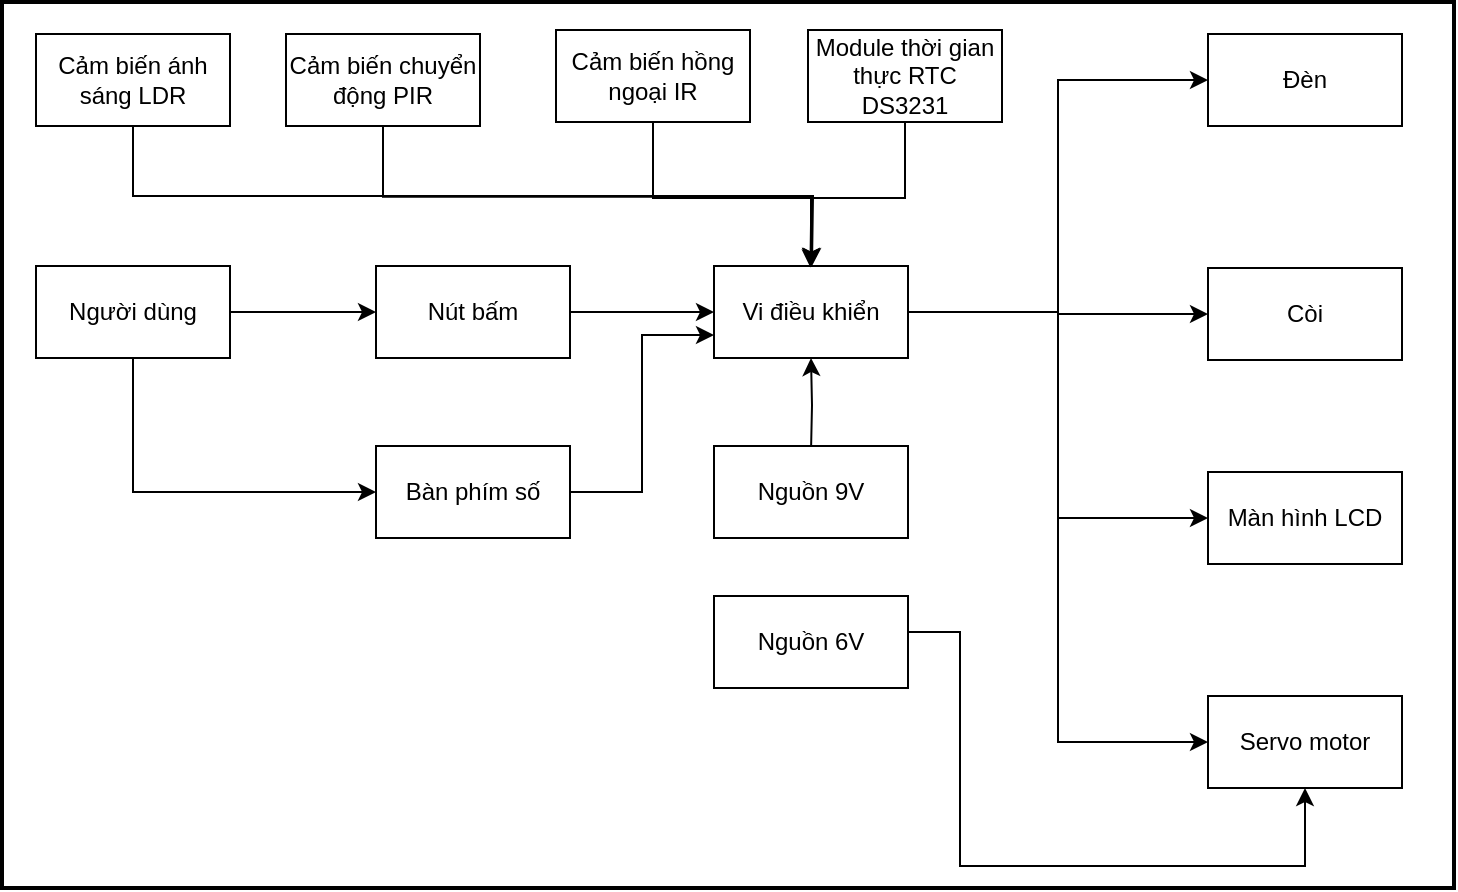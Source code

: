 <mxfile version="26.2.15" pages="2">
  <diagram name="Page-1" id="7poHv31PEjr8naybO93O">
    <mxGraphModel dx="1034" dy="536" grid="0" gridSize="10" guides="1" tooltips="1" connect="1" arrows="1" fold="1" page="1" pageScale="1" pageWidth="827" pageHeight="1169" background="none" math="0" shadow="0">
      <root>
        <mxCell id="0" />
        <mxCell id="1" parent="0" />
        <mxCell id="ulHE746a1Lr0ZhgHCjJH-11" value="" style="rounded=0;whiteSpace=wrap;html=1;rotation=0;strokeColor=default;strokeWidth=2;" parent="1" vertex="1">
          <mxGeometry x="24" y="48" width="726" height="443" as="geometry" />
        </mxCell>
        <mxCell id="ml06GpzywyC4hJk5AF-Q-6" style="edgeStyle=orthogonalEdgeStyle;rounded=0;orthogonalLoop=1;jettySize=auto;html=1;exitX=1;exitY=0.5;exitDx=0;exitDy=0;entryX=0;entryY=0.5;entryDx=0;entryDy=0;" parent="1" source="ml06GpzywyC4hJk5AF-Q-2" target="ml06GpzywyC4hJk5AF-Q-4" edge="1">
          <mxGeometry relative="1" as="geometry" />
        </mxCell>
        <mxCell id="fQpwmtalvufMb12PAkrU-5" style="edgeStyle=orthogonalEdgeStyle;rounded=0;orthogonalLoop=1;jettySize=auto;html=1;exitX=0.5;exitY=1;exitDx=0;exitDy=0;entryX=0;entryY=0.5;entryDx=0;entryDy=0;" parent="1" source="ml06GpzywyC4hJk5AF-Q-2" target="fQpwmtalvufMb12PAkrU-4" edge="1">
          <mxGeometry relative="1" as="geometry" />
        </mxCell>
        <mxCell id="ml06GpzywyC4hJk5AF-Q-2" value="&lt;div&gt;Người dùng&lt;/div&gt;" style="rounded=0;whiteSpace=wrap;html=1;" parent="1" vertex="1">
          <mxGeometry x="41" y="180" width="97" height="46" as="geometry" />
        </mxCell>
        <mxCell id="ml06GpzywyC4hJk5AF-Q-8" style="edgeStyle=orthogonalEdgeStyle;rounded=0;orthogonalLoop=1;jettySize=auto;html=1;exitX=1;exitY=0.5;exitDx=0;exitDy=0;entryX=0;entryY=0.5;entryDx=0;entryDy=0;" parent="1" source="ml06GpzywyC4hJk5AF-Q-4" target="ml06GpzywyC4hJk5AF-Q-7" edge="1">
          <mxGeometry relative="1" as="geometry" />
        </mxCell>
        <mxCell id="ml06GpzywyC4hJk5AF-Q-4" value="&lt;div&gt;Nút bấm&lt;/div&gt;" style="rounded=0;whiteSpace=wrap;html=1;" parent="1" vertex="1">
          <mxGeometry x="211" y="180" width="97" height="46" as="geometry" />
        </mxCell>
        <mxCell id="ml06GpzywyC4hJk5AF-Q-23" style="edgeStyle=orthogonalEdgeStyle;rounded=0;orthogonalLoop=1;jettySize=auto;html=1;exitX=1;exitY=0.5;exitDx=0;exitDy=0;entryX=0;entryY=0.5;entryDx=0;entryDy=0;" parent="1" source="ml06GpzywyC4hJk5AF-Q-7" target="fQpwmtalvufMb12PAkrU-1" edge="1">
          <mxGeometry relative="1" as="geometry">
            <mxPoint x="567" y="90" as="targetPoint" />
          </mxGeometry>
        </mxCell>
        <mxCell id="ml06GpzywyC4hJk5AF-Q-24" style="edgeStyle=orthogonalEdgeStyle;rounded=0;orthogonalLoop=1;jettySize=auto;html=1;exitX=1;exitY=0.5;exitDx=0;exitDy=0;entryX=0;entryY=0.5;entryDx=0;entryDy=0;" parent="1" source="ml06GpzywyC4hJk5AF-Q-7" target="ml06GpzywyC4hJk5AF-Q-10" edge="1">
          <mxGeometry relative="1" as="geometry" />
        </mxCell>
        <mxCell id="ml06GpzywyC4hJk5AF-Q-25" style="edgeStyle=orthogonalEdgeStyle;rounded=0;orthogonalLoop=1;jettySize=auto;html=1;exitX=1;exitY=0.5;exitDx=0;exitDy=0;entryX=0;entryY=0.5;entryDx=0;entryDy=0;" parent="1" source="ml06GpzywyC4hJk5AF-Q-7" target="ml06GpzywyC4hJk5AF-Q-11" edge="1">
          <mxGeometry relative="1" as="geometry" />
        </mxCell>
        <mxCell id="ml06GpzywyC4hJk5AF-Q-26" style="edgeStyle=orthogonalEdgeStyle;rounded=0;orthogonalLoop=1;jettySize=auto;html=1;exitX=1;exitY=0.5;exitDx=0;exitDy=0;entryX=0;entryY=0.5;entryDx=0;entryDy=0;" parent="1" source="ml06GpzywyC4hJk5AF-Q-7" target="ml06GpzywyC4hJk5AF-Q-12" edge="1">
          <mxGeometry relative="1" as="geometry" />
        </mxCell>
        <mxCell id="ml06GpzywyC4hJk5AF-Q-7" value="&lt;div&gt;Vi điều khiển&lt;/div&gt;" style="rounded=0;whiteSpace=wrap;html=1;" parent="1" vertex="1">
          <mxGeometry x="380" y="180" width="97" height="46" as="geometry" />
        </mxCell>
        <mxCell id="ml06GpzywyC4hJk5AF-Q-10" value="&lt;div&gt;Còi&lt;/div&gt;" style="rounded=0;whiteSpace=wrap;html=1;" parent="1" vertex="1">
          <mxGeometry x="627" y="181" width="97" height="46" as="geometry" />
        </mxCell>
        <mxCell id="ml06GpzywyC4hJk5AF-Q-11" value="&lt;div&gt;Màn hình LCD&lt;/div&gt;" style="rounded=0;whiteSpace=wrap;html=1;" parent="1" vertex="1">
          <mxGeometry x="627" y="283" width="97" height="46" as="geometry" />
        </mxCell>
        <mxCell id="ml06GpzywyC4hJk5AF-Q-12" value="&lt;div&gt;Servo motor&lt;/div&gt;" style="rounded=0;whiteSpace=wrap;html=1;" parent="1" vertex="1">
          <mxGeometry x="627" y="395" width="97" height="46" as="geometry" />
        </mxCell>
        <mxCell id="ulHE746a1Lr0ZhgHCjJH-3" style="edgeStyle=orthogonalEdgeStyle;rounded=0;orthogonalLoop=1;jettySize=auto;html=1;exitX=0.5;exitY=1;exitDx=0;exitDy=0;" parent="1" source="ml06GpzywyC4hJk5AF-Q-17" edge="1">
          <mxGeometry relative="1" as="geometry">
            <mxPoint x="429" y="180" as="targetPoint" />
          </mxGeometry>
        </mxCell>
        <mxCell id="ml06GpzywyC4hJk5AF-Q-17" value="Cảm biến ánh sáng LDR" style="rounded=0;whiteSpace=wrap;html=1;" parent="1" vertex="1">
          <mxGeometry x="41" y="64" width="97" height="46" as="geometry" />
        </mxCell>
        <mxCell id="ulHE746a1Lr0ZhgHCjJH-2" style="edgeStyle=orthogonalEdgeStyle;rounded=0;orthogonalLoop=1;jettySize=auto;html=1;exitX=0.5;exitY=1;exitDx=0;exitDy=0;" parent="1" source="ml06GpzywyC4hJk5AF-Q-18" edge="1">
          <mxGeometry relative="1" as="geometry">
            <mxPoint x="428.2" y="180.8" as="targetPoint" />
          </mxGeometry>
        </mxCell>
        <mxCell id="ml06GpzywyC4hJk5AF-Q-18" value="Cảm biến chuyển động PIR" style="rounded=0;whiteSpace=wrap;html=1;" parent="1" vertex="1">
          <mxGeometry x="166" y="64" width="97" height="46" as="geometry" />
        </mxCell>
        <mxCell id="ulHE746a1Lr0ZhgHCjJH-1" style="edgeStyle=orthogonalEdgeStyle;rounded=0;orthogonalLoop=1;jettySize=auto;html=1;entryX=0.5;entryY=0;entryDx=0;entryDy=0;exitX=0.5;exitY=1;exitDx=0;exitDy=0;" parent="1" source="ml06GpzywyC4hJk5AF-Q-21" target="ml06GpzywyC4hJk5AF-Q-7" edge="1">
          <mxGeometry relative="1" as="geometry">
            <Array as="points">
              <mxPoint x="350" y="146" />
              <mxPoint x="429" y="146" />
            </Array>
            <mxPoint x="347" y="133" as="sourcePoint" />
          </mxGeometry>
        </mxCell>
        <mxCell id="ml06GpzywyC4hJk5AF-Q-21" value="Cảm biến hồng ngoại IR" style="rounded=0;whiteSpace=wrap;html=1;" parent="1" vertex="1">
          <mxGeometry x="301" y="62" width="97" height="46" as="geometry" />
        </mxCell>
        <mxCell id="ulHE746a1Lr0ZhgHCjJH-5" style="edgeStyle=orthogonalEdgeStyle;rounded=0;orthogonalLoop=1;jettySize=auto;html=1;exitX=1;exitY=0.5;exitDx=0;exitDy=0;entryX=0.5;entryY=1;entryDx=0;entryDy=0;" parent="1" source="ulHE746a1Lr0ZhgHCjJH-4" target="ml06GpzywyC4hJk5AF-Q-12" edge="1">
          <mxGeometry relative="1" as="geometry">
            <Array as="points">
              <mxPoint x="477" y="363" />
              <mxPoint x="503" y="363" />
              <mxPoint x="503" y="480" />
              <mxPoint x="676" y="480" />
            </Array>
            <mxPoint x="647" y="483" as="targetPoint" />
          </mxGeometry>
        </mxCell>
        <mxCell id="ulHE746a1Lr0ZhgHCjJH-4" value="Nguồn 6V" style="rounded=0;whiteSpace=wrap;html=1;" parent="1" vertex="1">
          <mxGeometry x="380" y="345" width="97" height="46" as="geometry" />
        </mxCell>
        <mxCell id="fQpwmtalvufMb12PAkrU-3" style="edgeStyle=orthogonalEdgeStyle;rounded=0;orthogonalLoop=1;jettySize=auto;html=1;exitX=0.5;exitY=0;exitDx=0;exitDy=0;" parent="1" target="ml06GpzywyC4hJk5AF-Q-7" edge="1">
          <mxGeometry relative="1" as="geometry">
            <mxPoint x="428.5" y="273" as="sourcePoint" />
          </mxGeometry>
        </mxCell>
        <mxCell id="fQpwmtalvufMb12PAkrU-1" value="Đèn" style="rounded=0;whiteSpace=wrap;html=1;" parent="1" vertex="1">
          <mxGeometry x="627" y="64" width="97" height="46" as="geometry" />
        </mxCell>
        <mxCell id="fQpwmtalvufMb12PAkrU-6" style="edgeStyle=orthogonalEdgeStyle;rounded=0;orthogonalLoop=1;jettySize=auto;html=1;exitX=1;exitY=0.5;exitDx=0;exitDy=0;entryX=0;entryY=0.75;entryDx=0;entryDy=0;" parent="1" source="fQpwmtalvufMb12PAkrU-4" target="ml06GpzywyC4hJk5AF-Q-7" edge="1">
          <mxGeometry relative="1" as="geometry" />
        </mxCell>
        <mxCell id="fQpwmtalvufMb12PAkrU-4" value="&lt;div&gt;Bàn phím số&lt;/div&gt;" style="rounded=0;whiteSpace=wrap;html=1;" parent="1" vertex="1">
          <mxGeometry x="211" y="270" width="97" height="46" as="geometry" />
        </mxCell>
        <mxCell id="BcO-rdO3fiPcfxqi_Inj-1" value="Nguồn 9V" style="rounded=0;whiteSpace=wrap;html=1;" parent="1" vertex="1">
          <mxGeometry x="380" y="270" width="97" height="46" as="geometry" />
        </mxCell>
        <mxCell id="BcO-rdO3fiPcfxqi_Inj-3" style="edgeStyle=orthogonalEdgeStyle;rounded=0;orthogonalLoop=1;jettySize=auto;html=1;exitX=0.5;exitY=1;exitDx=0;exitDy=0;entryX=0.5;entryY=0;entryDx=0;entryDy=0;" parent="1" source="BcO-rdO3fiPcfxqi_Inj-2" target="ml06GpzywyC4hJk5AF-Q-7" edge="1">
          <mxGeometry relative="1" as="geometry">
            <Array as="points">
              <mxPoint x="476" y="146" />
              <mxPoint x="429" y="146" />
            </Array>
          </mxGeometry>
        </mxCell>
        <mxCell id="BcO-rdO3fiPcfxqi_Inj-2" value="Module thời gian thực RTC DS3231" style="rounded=0;whiteSpace=wrap;html=1;" parent="1" vertex="1">
          <mxGeometry x="427" y="62" width="97" height="46" as="geometry" />
        </mxCell>
      </root>
    </mxGraphModel>
  </diagram>
  <diagram id="GwtXWpNeB6RInts0yojU" name="Page-2">
    <mxGraphModel dx="1042" dy="533" grid="1" gridSize="10" guides="1" tooltips="1" connect="1" arrows="1" fold="1" page="1" pageScale="1" pageWidth="827" pageHeight="1169" math="0" shadow="0">
      <root>
        <mxCell id="0" />
        <mxCell id="1" parent="0" />
        <mxCell id="87EaGYxLtG6GQQDCgHVv-32" style="edgeStyle=orthogonalEdgeStyle;rounded=0;orthogonalLoop=1;jettySize=auto;html=1;exitX=1;exitY=0.25;exitDx=0;exitDy=0;entryX=0;entryY=0.25;entryDx=0;entryDy=0;" parent="1" source="87EaGYxLtG6GQQDCgHVv-1" target="87EaGYxLtG6GQQDCgHVv-24" edge="1">
          <mxGeometry relative="1" as="geometry" />
        </mxCell>
        <mxCell id="87EaGYxLtG6GQQDCgHVv-33" value="4" style="edgeLabel;html=1;align=center;verticalAlign=middle;resizable=0;points=[];" parent="87EaGYxLtG6GQQDCgHVv-32" vertex="1" connectable="0">
          <mxGeometry x="-0.309" y="-2" relative="1" as="geometry">
            <mxPoint as="offset" />
          </mxGeometry>
        </mxCell>
        <mxCell id="87EaGYxLtG6GQQDCgHVv-36" style="edgeStyle=orthogonalEdgeStyle;rounded=0;orthogonalLoop=1;jettySize=auto;html=1;exitX=1;exitY=0.75;exitDx=0;exitDy=0;entryX=0.25;entryY=0;entryDx=0;entryDy=0;" parent="1" source="87EaGYxLtG6GQQDCgHVv-1" target="87EaGYxLtG6GQQDCgHVv-25" edge="1">
          <mxGeometry relative="1" as="geometry">
            <Array as="points">
              <mxPoint x="510" y="135" />
              <mxPoint x="510" y="150" />
              <mxPoint x="695" y="150" />
            </Array>
          </mxGeometry>
        </mxCell>
        <mxCell id="87EaGYxLtG6GQQDCgHVv-38" value="3" style="edgeLabel;html=1;align=center;verticalAlign=middle;resizable=0;points=[];" parent="87EaGYxLtG6GQQDCgHVv-36" vertex="1" connectable="0">
          <mxGeometry x="-0.054" y="2" relative="1" as="geometry">
            <mxPoint as="offset" />
          </mxGeometry>
        </mxCell>
        <mxCell id="87EaGYxLtG6GQQDCgHVv-40" style="edgeStyle=orthogonalEdgeStyle;rounded=0;orthogonalLoop=1;jettySize=auto;html=1;exitX=0;exitY=0.5;exitDx=0;exitDy=0;entryX=1;entryY=0.5;entryDx=0;entryDy=0;" parent="1" source="87EaGYxLtG6GQQDCgHVv-1" target="87EaGYxLtG6GQQDCgHVv-19" edge="1">
          <mxGeometry relative="1" as="geometry" />
        </mxCell>
        <mxCell id="87EaGYxLtG6GQQDCgHVv-41" value="3, 4" style="edgeLabel;html=1;align=center;verticalAlign=middle;resizable=0;points=[];" parent="87EaGYxLtG6GQQDCgHVv-40" vertex="1" connectable="0">
          <mxGeometry x="0.19" y="3" relative="1" as="geometry">
            <mxPoint y="-3" as="offset" />
          </mxGeometry>
        </mxCell>
        <mxCell id="yZXfQdU-AH0fw_9IXDf0-19" style="edgeStyle=orthogonalEdgeStyle;rounded=0;orthogonalLoop=1;jettySize=auto;html=1;exitX=0.75;exitY=1;exitDx=0;exitDy=0;entryX=0.25;entryY=0;entryDx=0;entryDy=0;" parent="1" source="87EaGYxLtG6GQQDCgHVv-1" target="yZXfQdU-AH0fw_9IXDf0-10" edge="1">
          <mxGeometry relative="1" as="geometry">
            <Array as="points">
              <mxPoint x="460" y="180" />
              <mxPoint x="500" y="180" />
              <mxPoint x="500" y="290" />
              <mxPoint x="660" y="290" />
              <mxPoint x="660" y="340" />
              <mxPoint x="695" y="340" />
            </Array>
          </mxGeometry>
        </mxCell>
        <mxCell id="yZXfQdU-AH0fw_9IXDf0-20" value="9" style="edgeLabel;html=1;align=center;verticalAlign=middle;resizable=0;points=[];" parent="yZXfQdU-AH0fw_9IXDf0-19" vertex="1" connectable="0">
          <mxGeometry x="0.397" y="-2" relative="1" as="geometry">
            <mxPoint as="offset" />
          </mxGeometry>
        </mxCell>
        <mxCell id="yZXfQdU-AH0fw_9IXDf0-41" style="edgeStyle=orthogonalEdgeStyle;rounded=0;orthogonalLoop=1;jettySize=auto;html=1;exitX=0.5;exitY=0;exitDx=0;exitDy=0;entryX=0;entryY=0.25;entryDx=0;entryDy=0;" parent="1" source="87EaGYxLtG6GQQDCgHVv-1" target="87EaGYxLtG6GQQDCgHVv-22" edge="1">
          <mxGeometry relative="1" as="geometry">
            <Array as="points">
              <mxPoint x="430" y="40" />
              <mxPoint x="40" y="40" />
              <mxPoint x="40" y="415" />
            </Array>
          </mxGeometry>
        </mxCell>
        <mxCell id="yZXfQdU-AH0fw_9IXDf0-42" value="4" style="edgeLabel;html=1;align=center;verticalAlign=middle;resizable=0;points=[];" parent="yZXfQdU-AH0fw_9IXDf0-41" vertex="1" connectable="0">
          <mxGeometry x="-0.461" y="2" relative="1" as="geometry">
            <mxPoint as="offset" />
          </mxGeometry>
        </mxCell>
        <mxCell id="87EaGYxLtG6GQQDCgHVv-1" value="Quản lý hệ thống" style="rounded=1;whiteSpace=wrap;html=1;" parent="1" vertex="1">
          <mxGeometry x="370" y="90" width="120" height="60" as="geometry" />
        </mxCell>
        <mxCell id="yZXfQdU-AH0fw_9IXDf0-3" style="edgeStyle=orthogonalEdgeStyle;rounded=0;orthogonalLoop=1;jettySize=auto;html=1;exitX=1;exitY=0.25;exitDx=0;exitDy=0;entryX=0.25;entryY=0;entryDx=0;entryDy=0;" parent="1" source="87EaGYxLtG6GQQDCgHVv-14" target="87EaGYxLtG6GQQDCgHVv-42" edge="1">
          <mxGeometry relative="1" as="geometry">
            <Array as="points">
              <mxPoint x="640" y="215" />
              <mxPoint x="640" y="260" />
              <mxPoint x="695" y="260" />
            </Array>
          </mxGeometry>
        </mxCell>
        <mxCell id="yZXfQdU-AH0fw_9IXDf0-4" value="5,6,7" style="edgeLabel;html=1;align=center;verticalAlign=middle;resizable=0;points=[];" parent="yZXfQdU-AH0fw_9IXDf0-3" vertex="1" connectable="0">
          <mxGeometry x="-0.48" y="-1" relative="1" as="geometry">
            <mxPoint as="offset" />
          </mxGeometry>
        </mxCell>
        <mxCell id="87EaGYxLtG6GQQDCgHVv-14" value="Quản lý danh mục" style="rounded=1;whiteSpace=wrap;html=1;" parent="1" vertex="1">
          <mxGeometry x="370" y="200" width="120" height="60" as="geometry" />
        </mxCell>
        <mxCell id="yZXfQdU-AH0fw_9IXDf0-12" style="edgeStyle=orthogonalEdgeStyle;rounded=0;orthogonalLoop=1;jettySize=auto;html=1;exitX=1;exitY=0.5;exitDx=0;exitDy=0;entryX=0.25;entryY=0;entryDx=0;entryDy=0;" parent="1" source="87EaGYxLtG6GQQDCgHVv-15" target="yZXfQdU-AH0fw_9IXDf0-11" edge="1">
          <mxGeometry relative="1" as="geometry">
            <Array as="points">
              <mxPoint x="650" y="330" />
              <mxPoint x="650" y="400" />
              <mxPoint x="695" y="400" />
            </Array>
          </mxGeometry>
        </mxCell>
        <mxCell id="yZXfQdU-AH0fw_9IXDf0-13" value="8" style="edgeLabel;html=1;align=center;verticalAlign=middle;resizable=0;points=[];" parent="yZXfQdU-AH0fw_9IXDf0-12" vertex="1" connectable="0">
          <mxGeometry x="-0.339" y="2" relative="1" as="geometry">
            <mxPoint as="offset" />
          </mxGeometry>
        </mxCell>
        <mxCell id="yZXfQdU-AH0fw_9IXDf0-28" style="edgeStyle=orthogonalEdgeStyle;rounded=0;orthogonalLoop=1;jettySize=auto;html=1;exitX=0.75;exitY=1;exitDx=0;exitDy=0;entryX=0;entryY=0.25;entryDx=0;entryDy=0;" parent="1" source="87EaGYxLtG6GQQDCgHVv-15" target="yZXfQdU-AH0fw_9IXDf0-24" edge="1">
          <mxGeometry relative="1" as="geometry">
            <Array as="points">
              <mxPoint x="590" y="360" />
              <mxPoint x="590" y="508" />
            </Array>
          </mxGeometry>
        </mxCell>
        <mxCell id="yZXfQdU-AH0fw_9IXDf0-29" value="11" style="edgeLabel;html=1;align=center;verticalAlign=middle;resizable=0;points=[];" parent="yZXfQdU-AH0fw_9IXDf0-28" vertex="1" connectable="0">
          <mxGeometry x="0.0" relative="1" as="geometry">
            <mxPoint as="offset" />
          </mxGeometry>
        </mxCell>
        <mxCell id="yZXfQdU-AH0fw_9IXDf0-32" style="edgeStyle=orthogonalEdgeStyle;rounded=0;orthogonalLoop=1;jettySize=auto;html=1;exitX=0;exitY=0.5;exitDx=0;exitDy=0;entryX=1;entryY=0.75;entryDx=0;entryDy=0;" parent="1" source="87EaGYxLtG6GQQDCgHVv-15" target="87EaGYxLtG6GQQDCgHVv-21" edge="1">
          <mxGeometry relative="1" as="geometry" />
        </mxCell>
        <mxCell id="yZXfQdU-AH0fw_9IXDf0-33" value="11" style="edgeLabel;html=1;align=center;verticalAlign=middle;resizable=0;points=[];" parent="yZXfQdU-AH0fw_9IXDf0-32" vertex="1" connectable="0">
          <mxGeometry x="0.578" relative="1" as="geometry">
            <mxPoint as="offset" />
          </mxGeometry>
        </mxCell>
        <mxCell id="yZXfQdU-AH0fw_9IXDf0-37" style="edgeStyle=orthogonalEdgeStyle;rounded=0;orthogonalLoop=1;jettySize=auto;html=1;exitX=0;exitY=0;exitDx=0;exitDy=0;entryX=1;entryY=0.75;entryDx=0;entryDy=0;" parent="1" source="87EaGYxLtG6GQQDCgHVv-15" target="87EaGYxLtG6GQQDCgHVv-20" edge="1">
          <mxGeometry relative="1" as="geometry">
            <Array as="points">
              <mxPoint x="320" y="300" />
              <mxPoint x="320" y="235" />
            </Array>
          </mxGeometry>
        </mxCell>
        <mxCell id="yZXfQdU-AH0fw_9IXDf0-38" value="11" style="edgeLabel;html=1;align=center;verticalAlign=middle;resizable=0;points=[];" parent="yZXfQdU-AH0fw_9IXDf0-37" vertex="1" connectable="0">
          <mxGeometry x="0.291" y="-3" relative="1" as="geometry">
            <mxPoint as="offset" />
          </mxGeometry>
        </mxCell>
        <mxCell id="5NaF9u9C-5IX2Yy5yvwq-1" style="edgeStyle=orthogonalEdgeStyle;rounded=0;orthogonalLoop=1;jettySize=auto;html=1;exitX=0.5;exitY=1;exitDx=0;exitDy=0;entryX=0;entryY=0.5;entryDx=0;entryDy=0;" edge="1" parent="1" source="87EaGYxLtG6GQQDCgHVv-15" target="yZXfQdU-AH0fw_9IXDf0-11">
          <mxGeometry relative="1" as="geometry">
            <Array as="points">
              <mxPoint x="430" y="390" />
              <mxPoint x="520" y="390" />
              <mxPoint x="520" y="450" />
              <mxPoint x="620" y="450" />
              <mxPoint x="620" y="445" />
            </Array>
          </mxGeometry>
        </mxCell>
        <mxCell id="5NaF9u9C-5IX2Yy5yvwq-2" value="10" style="edgeLabel;html=1;align=center;verticalAlign=middle;resizable=0;points=[];" vertex="1" connectable="0" parent="5NaF9u9C-5IX2Yy5yvwq-1">
          <mxGeometry x="0.802" y="1" relative="1" as="geometry">
            <mxPoint as="offset" />
          </mxGeometry>
        </mxCell>
        <mxCell id="87EaGYxLtG6GQQDCgHVv-15" value="Quản lý đồ án" style="rounded=1;whiteSpace=wrap;html=1;" parent="1" vertex="1">
          <mxGeometry x="370" y="300" width="120" height="60" as="geometry" />
        </mxCell>
        <mxCell id="yZXfQdU-AH0fw_9IXDf0-47" style="edgeStyle=orthogonalEdgeStyle;rounded=0;orthogonalLoop=1;jettySize=auto;html=1;exitX=0;exitY=0.25;exitDx=0;exitDy=0;entryX=0.75;entryY=1;entryDx=0;entryDy=0;" parent="1" source="87EaGYxLtG6GQQDCgHVv-16" target="87EaGYxLtG6GQQDCgHVv-20" edge="1">
          <mxGeometry relative="1" as="geometry">
            <Array as="points">
              <mxPoint x="370" y="440" />
              <mxPoint x="260" y="440" />
              <mxPoint x="260" y="270" />
              <mxPoint x="180" y="270" />
            </Array>
          </mxGeometry>
        </mxCell>
        <mxCell id="yZXfQdU-AH0fw_9IXDf0-48" value="12" style="edgeLabel;html=1;align=center;verticalAlign=middle;resizable=0;points=[];" parent="yZXfQdU-AH0fw_9IXDf0-47" vertex="1" connectable="0">
          <mxGeometry x="0.473" y="1" relative="1" as="geometry">
            <mxPoint x="1" y="6" as="offset" />
          </mxGeometry>
        </mxCell>
        <mxCell id="87EaGYxLtG6GQQDCgHVv-16" value="Quản lý báo cáo thống kê" style="rounded=1;whiteSpace=wrap;html=1;" parent="1" vertex="1">
          <mxGeometry x="370" y="410" width="120" height="60" as="geometry" />
        </mxCell>
        <mxCell id="87EaGYxLtG6GQQDCgHVv-26" style="edgeStyle=orthogonalEdgeStyle;rounded=0;orthogonalLoop=1;jettySize=auto;html=1;exitX=1;exitY=0.25;exitDx=0;exitDy=0;entryX=0;entryY=0.25;entryDx=0;entryDy=0;" parent="1" source="87EaGYxLtG6GQQDCgHVv-19" target="87EaGYxLtG6GQQDCgHVv-1" edge="1">
          <mxGeometry relative="1" as="geometry">
            <Array as="points">
              <mxPoint x="300" y="105" />
              <mxPoint x="300" y="105" />
            </Array>
          </mxGeometry>
        </mxCell>
        <mxCell id="87EaGYxLtG6GQQDCgHVv-27" value="1, 2" style="edgeLabel;html=1;align=center;verticalAlign=middle;resizable=0;points=[];" parent="87EaGYxLtG6GQQDCgHVv-26" vertex="1" connectable="0">
          <mxGeometry x="-0.19" y="-1" relative="1" as="geometry">
            <mxPoint as="offset" />
          </mxGeometry>
        </mxCell>
        <mxCell id="87EaGYxLtG6GQQDCgHVv-19" value="Quản trị viên" style="rounded=0;whiteSpace=wrap;html=1;" parent="1" vertex="1">
          <mxGeometry x="90" y="90" width="120" height="60" as="geometry" />
        </mxCell>
        <mxCell id="yZXfQdU-AH0fw_9IXDf0-1" style="edgeStyle=orthogonalEdgeStyle;rounded=0;orthogonalLoop=1;jettySize=auto;html=1;exitX=1;exitY=0.25;exitDx=0;exitDy=0;entryX=0.25;entryY=0;entryDx=0;entryDy=0;" parent="1" source="87EaGYxLtG6GQQDCgHVv-20" target="87EaGYxLtG6GQQDCgHVv-14" edge="1">
          <mxGeometry relative="1" as="geometry" />
        </mxCell>
        <mxCell id="yZXfQdU-AH0fw_9IXDf0-2" value="5,6,7" style="edgeLabel;html=1;align=center;verticalAlign=middle;resizable=0;points=[];" parent="yZXfQdU-AH0fw_9IXDf0-1" vertex="1" connectable="0">
          <mxGeometry x="0.105" y="-3" relative="1" as="geometry">
            <mxPoint x="-5" y="-3" as="offset" />
          </mxGeometry>
        </mxCell>
        <mxCell id="yZXfQdU-AH0fw_9IXDf0-7" style="edgeStyle=orthogonalEdgeStyle;rounded=0;orthogonalLoop=1;jettySize=auto;html=1;exitX=1;exitY=0.5;exitDx=0;exitDy=0;entryX=0.25;entryY=0;entryDx=0;entryDy=0;" parent="1" source="87EaGYxLtG6GQQDCgHVv-20" target="87EaGYxLtG6GQQDCgHVv-15" edge="1">
          <mxGeometry relative="1" as="geometry">
            <Array as="points">
              <mxPoint x="350" y="220" />
              <mxPoint x="350" y="270" />
              <mxPoint x="400" y="270" />
            </Array>
          </mxGeometry>
        </mxCell>
        <mxCell id="yZXfQdU-AH0fw_9IXDf0-8" value="8, 11" style="edgeLabel;html=1;align=center;verticalAlign=middle;resizable=0;points=[];" parent="yZXfQdU-AH0fw_9IXDf0-7" vertex="1" connectable="0">
          <mxGeometry x="-0.402" relative="1" as="geometry">
            <mxPoint as="offset" />
          </mxGeometry>
        </mxCell>
        <mxCell id="87EaGYxLtG6GQQDCgHVv-20" value="Trưởng bộ môn" style="rounded=0;whiteSpace=wrap;html=1;" parent="1" vertex="1">
          <mxGeometry x="90" y="190" width="120" height="60" as="geometry" />
        </mxCell>
        <mxCell id="yZXfQdU-AH0fw_9IXDf0-17" style="edgeStyle=orthogonalEdgeStyle;rounded=0;orthogonalLoop=1;jettySize=auto;html=1;exitX=0;exitY=0.25;exitDx=0;exitDy=0;entryX=0.25;entryY=0;entryDx=0;entryDy=0;" parent="1" source="87EaGYxLtG6GQQDCgHVv-21" target="87EaGYxLtG6GQQDCgHVv-1" edge="1">
          <mxGeometry relative="1" as="geometry" />
        </mxCell>
        <mxCell id="yZXfQdU-AH0fw_9IXDf0-18" value="9" style="edgeLabel;html=1;align=center;verticalAlign=middle;resizable=0;points=[];" parent="yZXfQdU-AH0fw_9IXDf0-17" vertex="1" connectable="0">
          <mxGeometry x="-0.467" y="-1" relative="1" as="geometry">
            <mxPoint as="offset" />
          </mxGeometry>
        </mxCell>
        <mxCell id="yZXfQdU-AH0fw_9IXDf0-23" style="edgeStyle=orthogonalEdgeStyle;rounded=0;orthogonalLoop=1;jettySize=auto;html=1;exitX=1;exitY=0.25;exitDx=0;exitDy=0;entryX=0;entryY=0.25;entryDx=0;entryDy=0;" parent="1" source="87EaGYxLtG6GQQDCgHVv-21" target="87EaGYxLtG6GQQDCgHVv-15" edge="1">
          <mxGeometry relative="1" as="geometry" />
        </mxCell>
        <mxCell id="yZXfQdU-AH0fw_9IXDf0-25" value="10" style="edgeLabel;html=1;align=center;verticalAlign=middle;resizable=0;points=[];" parent="yZXfQdU-AH0fw_9IXDf0-23" vertex="1" connectable="0">
          <mxGeometry x="-0.179" y="-4" relative="1" as="geometry">
            <mxPoint y="-4" as="offset" />
          </mxGeometry>
        </mxCell>
        <mxCell id="87EaGYxLtG6GQQDCgHVv-21" value="Sinh viên" style="rounded=0;whiteSpace=wrap;html=1;" parent="1" vertex="1">
          <mxGeometry x="90" y="290" width="120" height="60" as="geometry" />
        </mxCell>
        <mxCell id="yZXfQdU-AH0fw_9IXDf0-39" style="edgeStyle=orthogonalEdgeStyle;rounded=0;orthogonalLoop=1;jettySize=auto;html=1;exitX=1;exitY=0.25;exitDx=0;exitDy=0;entryX=0.25;entryY=1;entryDx=0;entryDy=0;" parent="1" source="87EaGYxLtG6GQQDCgHVv-22" target="87EaGYxLtG6GQQDCgHVv-1" edge="1">
          <mxGeometry relative="1" as="geometry">
            <Array as="points">
              <mxPoint x="340" y="415" />
              <mxPoint x="340" y="170" />
              <mxPoint x="400" y="170" />
            </Array>
          </mxGeometry>
        </mxCell>
        <mxCell id="yZXfQdU-AH0fw_9IXDf0-40" value="1" style="edgeLabel;html=1;align=center;verticalAlign=middle;resizable=0;points=[];" parent="yZXfQdU-AH0fw_9IXDf0-39" vertex="1" connectable="0">
          <mxGeometry x="-0.649" y="3" relative="1" as="geometry">
            <mxPoint as="offset" />
          </mxGeometry>
        </mxCell>
        <mxCell id="87EaGYxLtG6GQQDCgHVv-22" value="Giáo sư" style="rounded=0;whiteSpace=wrap;html=1;" parent="1" vertex="1">
          <mxGeometry x="90" y="400" width="120" height="60" as="geometry" />
        </mxCell>
        <mxCell id="87EaGYxLtG6GQQDCgHVv-34" style="edgeStyle=orthogonalEdgeStyle;rounded=0;orthogonalLoop=1;jettySize=auto;html=1;exitX=0;exitY=0.5;exitDx=0;exitDy=0;entryX=1;entryY=0.5;entryDx=0;entryDy=0;" parent="1" source="87EaGYxLtG6GQQDCgHVv-24" target="87EaGYxLtG6GQQDCgHVv-1" edge="1">
          <mxGeometry relative="1" as="geometry" />
        </mxCell>
        <mxCell id="87EaGYxLtG6GQQDCgHVv-35" value="4" style="edgeLabel;html=1;align=center;verticalAlign=middle;resizable=0;points=[];" parent="87EaGYxLtG6GQQDCgHVv-34" vertex="1" connectable="0">
          <mxGeometry x="0.258" y="2" relative="1" as="geometry">
            <mxPoint as="offset" />
          </mxGeometry>
        </mxCell>
        <mxCell id="87EaGYxLtG6GQQDCgHVv-24" value="Tài khoản" style="html=1;dashed=0;whiteSpace=wrap;shape=partialRectangle;right=0;left=0;" parent="1" vertex="1">
          <mxGeometry x="670" y="105" width="100" height="30" as="geometry" />
        </mxCell>
        <mxCell id="87EaGYxLtG6GQQDCgHVv-37" style="edgeStyle=orthogonalEdgeStyle;rounded=0;orthogonalLoop=1;jettySize=auto;html=1;exitX=0;exitY=0;exitDx=0;exitDy=0;entryX=1;entryY=1;entryDx=0;entryDy=0;" parent="1" source="87EaGYxLtG6GQQDCgHVv-25" target="87EaGYxLtG6GQQDCgHVv-1" edge="1">
          <mxGeometry relative="1" as="geometry">
            <Array as="points">
              <mxPoint x="670" y="170" />
              <mxPoint x="490" y="170" />
            </Array>
          </mxGeometry>
        </mxCell>
        <mxCell id="87EaGYxLtG6GQQDCgHVv-39" value="3" style="edgeLabel;html=1;align=center;verticalAlign=middle;resizable=0;points=[];" parent="87EaGYxLtG6GQQDCgHVv-37" vertex="1" connectable="0">
          <mxGeometry x="-0.19" y="-3" relative="1" as="geometry">
            <mxPoint y="3" as="offset" />
          </mxGeometry>
        </mxCell>
        <mxCell id="87EaGYxLtG6GQQDCgHVv-25" value="Quyền" style="html=1;dashed=0;whiteSpace=wrap;shape=partialRectangle;right=0;left=0;" parent="1" vertex="1">
          <mxGeometry x="670" y="215" width="100" height="30" as="geometry" />
        </mxCell>
        <mxCell id="87EaGYxLtG6GQQDCgHVv-28" value="Chú thích:&lt;div&gt;1. Thông tin quản lý tài khoản&lt;/div&gt;&lt;div&gt;2. Thông tin quản lý quyền&lt;/div&gt;&lt;div&gt;3. Thông tin phân quyền người dùng&lt;/div&gt;&lt;div&gt;4. Thông tin tài khoản&lt;/div&gt;&lt;div&gt;5. Thông tin danh mục đề tài&lt;/div&gt;&lt;div&gt;6. Thông tin danh mục đăng ký đồ án&lt;/div&gt;&lt;div&gt;7. Thông tin danh mục nhóm&lt;/div&gt;&lt;div&gt;8. Thông tin phân công giảng viên&lt;/div&gt;&lt;div&gt;9. Thông tin sinh viên&lt;/div&gt;&lt;div&gt;10. Thông tin đăng ký đồ án&lt;/div&gt;&lt;div&gt;11. Thông tin điểm đồ án&lt;/div&gt;&lt;div&gt;12. Thông tin các báo cáo thống kê&lt;/div&gt;" style="text;html=1;align=left;verticalAlign=middle;whiteSpace=wrap;rounded=0;" parent="1" vertex="1">
          <mxGeometry x="100" y="480" width="240" height="200" as="geometry" />
        </mxCell>
        <mxCell id="yZXfQdU-AH0fw_9IXDf0-5" style="edgeStyle=orthogonalEdgeStyle;rounded=0;orthogonalLoop=1;jettySize=auto;html=1;exitX=0;exitY=0;exitDx=0;exitDy=0;entryX=1;entryY=0.25;entryDx=0;entryDy=0;" parent="1" source="87EaGYxLtG6GQQDCgHVv-42" target="87EaGYxLtG6GQQDCgHVv-15" edge="1">
          <mxGeometry relative="1" as="geometry" />
        </mxCell>
        <mxCell id="yZXfQdU-AH0fw_9IXDf0-6" value="5,6,7" style="edgeLabel;html=1;align=center;verticalAlign=middle;resizable=0;points=[];" parent="yZXfQdU-AH0fw_9IXDf0-5" vertex="1" connectable="0">
          <mxGeometry x="-0.296" y="1" relative="1" as="geometry">
            <mxPoint as="offset" />
          </mxGeometry>
        </mxCell>
        <mxCell id="87EaGYxLtG6GQQDCgHVv-42" value="Danh mục" style="html=1;dashed=0;whiteSpace=wrap;shape=partialRectangle;right=0;left=0;" parent="1" vertex="1">
          <mxGeometry x="670" y="290" width="100" height="30" as="geometry" />
        </mxCell>
        <mxCell id="yZXfQdU-AH0fw_9IXDf0-21" style="edgeStyle=orthogonalEdgeStyle;rounded=0;orthogonalLoop=1;jettySize=auto;html=1;exitX=0.5;exitY=0;exitDx=0;exitDy=0;entryX=0.75;entryY=0;entryDx=0;entryDy=0;" parent="1" source="yZXfQdU-AH0fw_9IXDf0-10" target="87EaGYxLtG6GQQDCgHVv-1" edge="1">
          <mxGeometry relative="1" as="geometry">
            <Array as="points">
              <mxPoint x="790" y="360" />
              <mxPoint x="790" y="70" />
              <mxPoint x="460" y="70" />
            </Array>
          </mxGeometry>
        </mxCell>
        <mxCell id="yZXfQdU-AH0fw_9IXDf0-22" value="9" style="edgeLabel;html=1;align=center;verticalAlign=middle;resizable=0;points=[];" parent="yZXfQdU-AH0fw_9IXDf0-21" vertex="1" connectable="0">
          <mxGeometry x="0.603" y="-2" relative="1" as="geometry">
            <mxPoint as="offset" />
          </mxGeometry>
        </mxCell>
        <mxCell id="yZXfQdU-AH0fw_9IXDf0-45" style="edgeStyle=orthogonalEdgeStyle;rounded=0;orthogonalLoop=1;jettySize=auto;html=1;exitX=0;exitY=0.25;exitDx=0;exitDy=0;entryX=1;entryY=0.25;entryDx=0;entryDy=0;" parent="1" source="yZXfQdU-AH0fw_9IXDf0-10" target="87EaGYxLtG6GQQDCgHVv-16" edge="1">
          <mxGeometry relative="1" as="geometry">
            <Array as="points">
              <mxPoint x="580" y="367" />
              <mxPoint x="580" y="425" />
            </Array>
          </mxGeometry>
        </mxCell>
        <mxCell id="yZXfQdU-AH0fw_9IXDf0-46" value="9" style="edgeLabel;html=1;align=center;verticalAlign=middle;resizable=0;points=[];" parent="yZXfQdU-AH0fw_9IXDf0-45" vertex="1" connectable="0">
          <mxGeometry x="0.636" y="-1" relative="1" as="geometry">
            <mxPoint as="offset" />
          </mxGeometry>
        </mxCell>
        <mxCell id="yZXfQdU-AH0fw_9IXDf0-10" value="Sinh viên" style="html=1;dashed=0;whiteSpace=wrap;shape=partialRectangle;right=0;left=0;" parent="1" vertex="1">
          <mxGeometry x="670" y="360" width="100" height="30" as="geometry" />
        </mxCell>
        <mxCell id="yZXfQdU-AH0fw_9IXDf0-14" style="edgeStyle=orthogonalEdgeStyle;rounded=0;orthogonalLoop=1;jettySize=auto;html=1;exitX=0;exitY=0;exitDx=0;exitDy=0;entryX=1;entryY=0.75;entryDx=0;entryDy=0;" parent="1" source="yZXfQdU-AH0fw_9IXDf0-11" target="87EaGYxLtG6GQQDCgHVv-15" edge="1">
          <mxGeometry relative="1" as="geometry">
            <Array as="points">
              <mxPoint x="630" y="430" />
              <mxPoint x="630" y="345" />
            </Array>
          </mxGeometry>
        </mxCell>
        <mxCell id="yZXfQdU-AH0fw_9IXDf0-16" value="8" style="edgeLabel;html=1;align=center;verticalAlign=middle;resizable=0;points=[];" parent="yZXfQdU-AH0fw_9IXDf0-14" vertex="1" connectable="0">
          <mxGeometry x="-0.33" y="-2" relative="1" as="geometry">
            <mxPoint x="-2" y="-21" as="offset" />
          </mxGeometry>
        </mxCell>
        <mxCell id="5NaF9u9C-5IX2Yy5yvwq-3" style="edgeStyle=orthogonalEdgeStyle;rounded=0;orthogonalLoop=1;jettySize=auto;html=1;exitX=1;exitY=0.25;exitDx=0;exitDy=0;entryX=0.75;entryY=1;entryDx=0;entryDy=0;" edge="1" parent="1" source="yZXfQdU-AH0fw_9IXDf0-11" target="87EaGYxLtG6GQQDCgHVv-16">
          <mxGeometry relative="1" as="geometry">
            <Array as="points">
              <mxPoint x="790" y="438" />
              <mxPoint x="790" y="550" />
              <mxPoint x="460" y="550" />
            </Array>
          </mxGeometry>
        </mxCell>
        <mxCell id="5NaF9u9C-5IX2Yy5yvwq-4" value="10" style="edgeLabel;html=1;align=center;verticalAlign=middle;resizable=0;points=[];" vertex="1" connectable="0" parent="5NaF9u9C-5IX2Yy5yvwq-3">
          <mxGeometry x="0.105" y="2" relative="1" as="geometry">
            <mxPoint as="offset" />
          </mxGeometry>
        </mxCell>
        <mxCell id="yZXfQdU-AH0fw_9IXDf0-11" value="Đồ án" style="html=1;dashed=0;whiteSpace=wrap;shape=partialRectangle;right=0;left=0;" parent="1" vertex="1">
          <mxGeometry x="670" y="430" width="100" height="30" as="geometry" />
        </mxCell>
        <mxCell id="yZXfQdU-AH0fw_9IXDf0-30" style="edgeStyle=orthogonalEdgeStyle;rounded=0;orthogonalLoop=1;jettySize=auto;html=1;exitX=0;exitY=0.75;exitDx=0;exitDy=0;entryX=0.75;entryY=1;entryDx=0;entryDy=0;" parent="1" source="yZXfQdU-AH0fw_9IXDf0-24" target="87EaGYxLtG6GQQDCgHVv-15" edge="1">
          <mxGeometry relative="1" as="geometry">
            <Array as="points">
              <mxPoint x="560" y="523" />
              <mxPoint x="560" y="380" />
              <mxPoint x="460" y="380" />
            </Array>
          </mxGeometry>
        </mxCell>
        <mxCell id="yZXfQdU-AH0fw_9IXDf0-31" value="11" style="edgeLabel;html=1;align=center;verticalAlign=middle;resizable=0;points=[];" parent="yZXfQdU-AH0fw_9IXDf0-30" vertex="1" connectable="0">
          <mxGeometry x="0.169" y="1" relative="1" as="geometry">
            <mxPoint as="offset" />
          </mxGeometry>
        </mxCell>
        <mxCell id="yZXfQdU-AH0fw_9IXDf0-43" style="edgeStyle=orthogonalEdgeStyle;rounded=0;orthogonalLoop=1;jettySize=auto;html=1;exitX=0.25;exitY=0;exitDx=0;exitDy=0;entryX=1;entryY=0.75;entryDx=0;entryDy=0;" parent="1" source="yZXfQdU-AH0fw_9IXDf0-24" target="87EaGYxLtG6GQQDCgHVv-16" edge="1">
          <mxGeometry relative="1" as="geometry">
            <Array as="points">
              <mxPoint x="695" y="470" />
              <mxPoint x="520" y="470" />
              <mxPoint x="520" y="455" />
            </Array>
          </mxGeometry>
        </mxCell>
        <mxCell id="yZXfQdU-AH0fw_9IXDf0-44" value="11" style="edgeLabel;html=1;align=center;verticalAlign=middle;resizable=0;points=[];" parent="yZXfQdU-AH0fw_9IXDf0-43" vertex="1" connectable="0">
          <mxGeometry x="-0.175" y="4" relative="1" as="geometry">
            <mxPoint as="offset" />
          </mxGeometry>
        </mxCell>
        <mxCell id="yZXfQdU-AH0fw_9IXDf0-24" value="Bảng điểm" style="html=1;dashed=0;whiteSpace=wrap;shape=partialRectangle;right=0;left=0;" parent="1" vertex="1">
          <mxGeometry x="670" y="500" width="100" height="30" as="geometry" />
        </mxCell>
      </root>
    </mxGraphModel>
  </diagram>
</mxfile>
